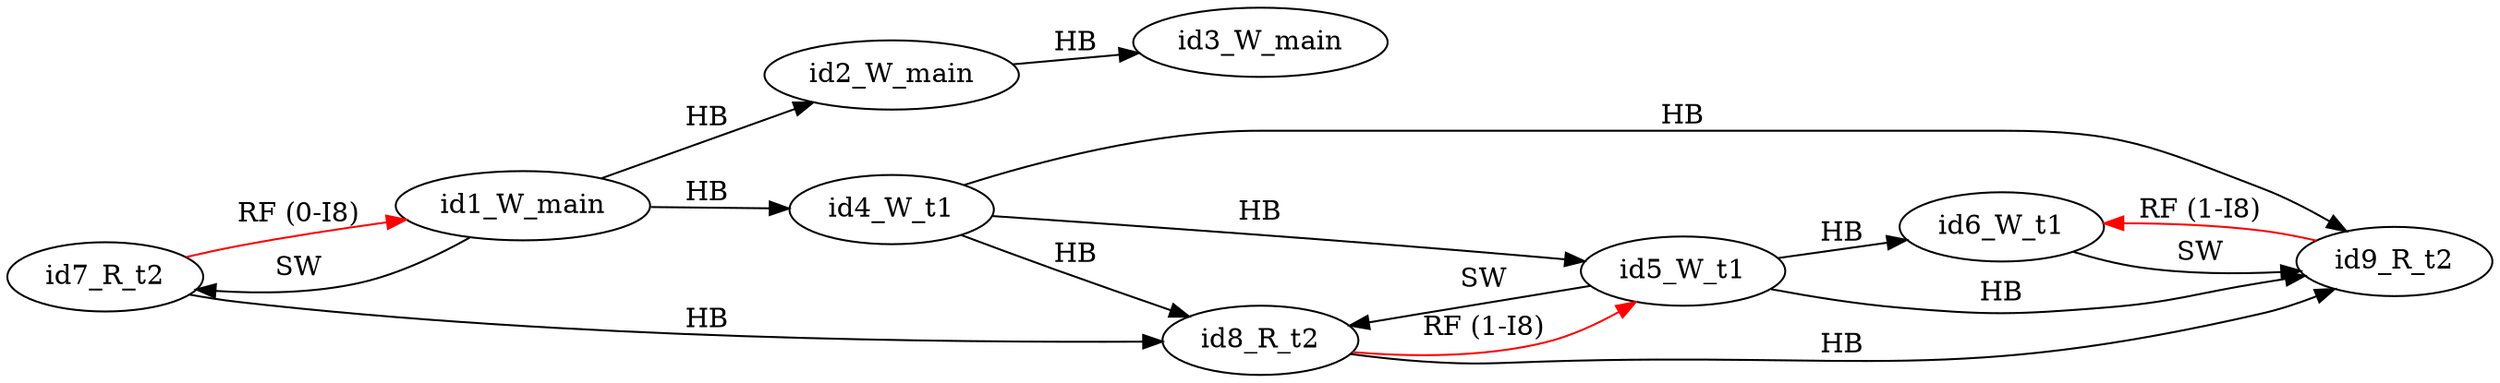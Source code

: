 digraph memory_model {
rankdir=LR;
splines=true; esep=0.5;
id7_R_t2 -> id1_W_main [label = "RF (0-I8)", color="red"];
id8_R_t2 -> id5_W_t1 [label = "RF (1-I8)", color="red"];
id9_R_t2 -> id6_W_t1 [label = "RF (1-I8)", color="red"];
id1_W_main -> id2_W_main [label = "HB", color="black"];
id2_W_main -> id3_W_main [label = "HB", color="black"];
id4_W_t1 -> id5_W_t1 [label = "HB", color="black"];
id5_W_t1 -> id6_W_t1 [label = "HB", color="black"];
id7_R_t2 -> id8_R_t2 [label = "HB", color="black"];
id8_R_t2 -> id9_R_t2 [label = "HB", color="black"];
id1_W_main -> id4_W_t1 [label = "HB", color="black"];
id4_W_t1 -> id8_R_t2 [label = "HB", color="black"];
id4_W_t1 -> id9_R_t2 [label = "HB", color="black"];
id5_W_t1 -> id9_R_t2 [label = "HB", color="black"];
id1_W_main -> id7_R_t2 [label = "SW", color="black"];
id5_W_t1 -> id8_R_t2 [label = "SW", color="black"];
id6_W_t1 -> id9_R_t2 [label = "SW", color="black"];
id1_W_main [pos="2.5,6!"]
id2_W_main [pos="2.5,4!"]
id3_W_main [pos="2.5,2!"]
id4_W_t1 [pos="0,0!"]
id5_W_t1 [pos="0,-2!"]
id6_W_t1 [pos="0,-4!"]
id7_R_t2 [pos="5,0!"]
id8_R_t2 [pos="5,-2!"]
id9_R_t2 [pos="5,-4!"]
}